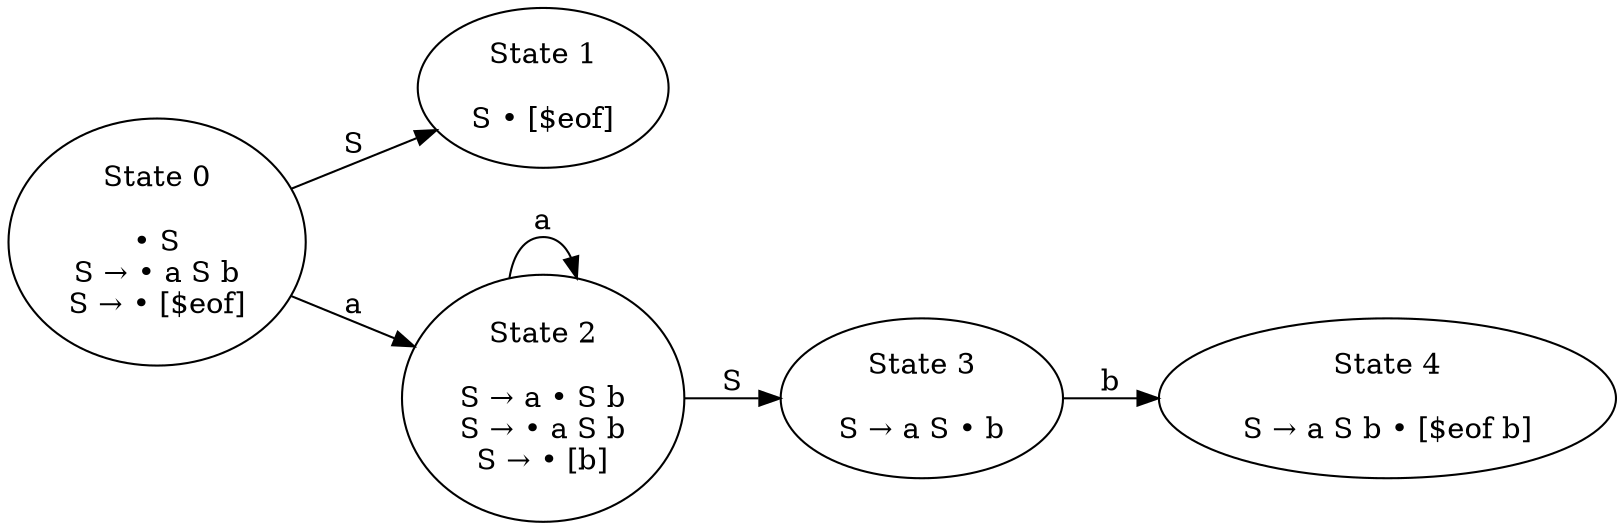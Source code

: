 digraph Automaton {
    rankdir="LR";

    0 [label="State 0\n\n&bull; S\nS &rarr; &bull; a S b\nS &rarr; &bull; [$eof]"];
    1 [label="State 1\n\nS &bull; [$eof]"];
    2 [label="State 2\n\nS &rarr; a &bull; S b\nS &rarr; &bull; a S b\nS &rarr; &bull; [b]"];
    3 [label="State 3\n\nS &rarr; a S &bull; b"];
    4 [label="State 4\n\nS &rarr; a S b &bull; [$eof b]"];

    0 -> 1 [label="S"];
    0 -> 2 [label="a"];
    2 -> 3 [label="S"];
    2 -> 2 [label="a"];
    3 -> 4 [label="b"];
}
